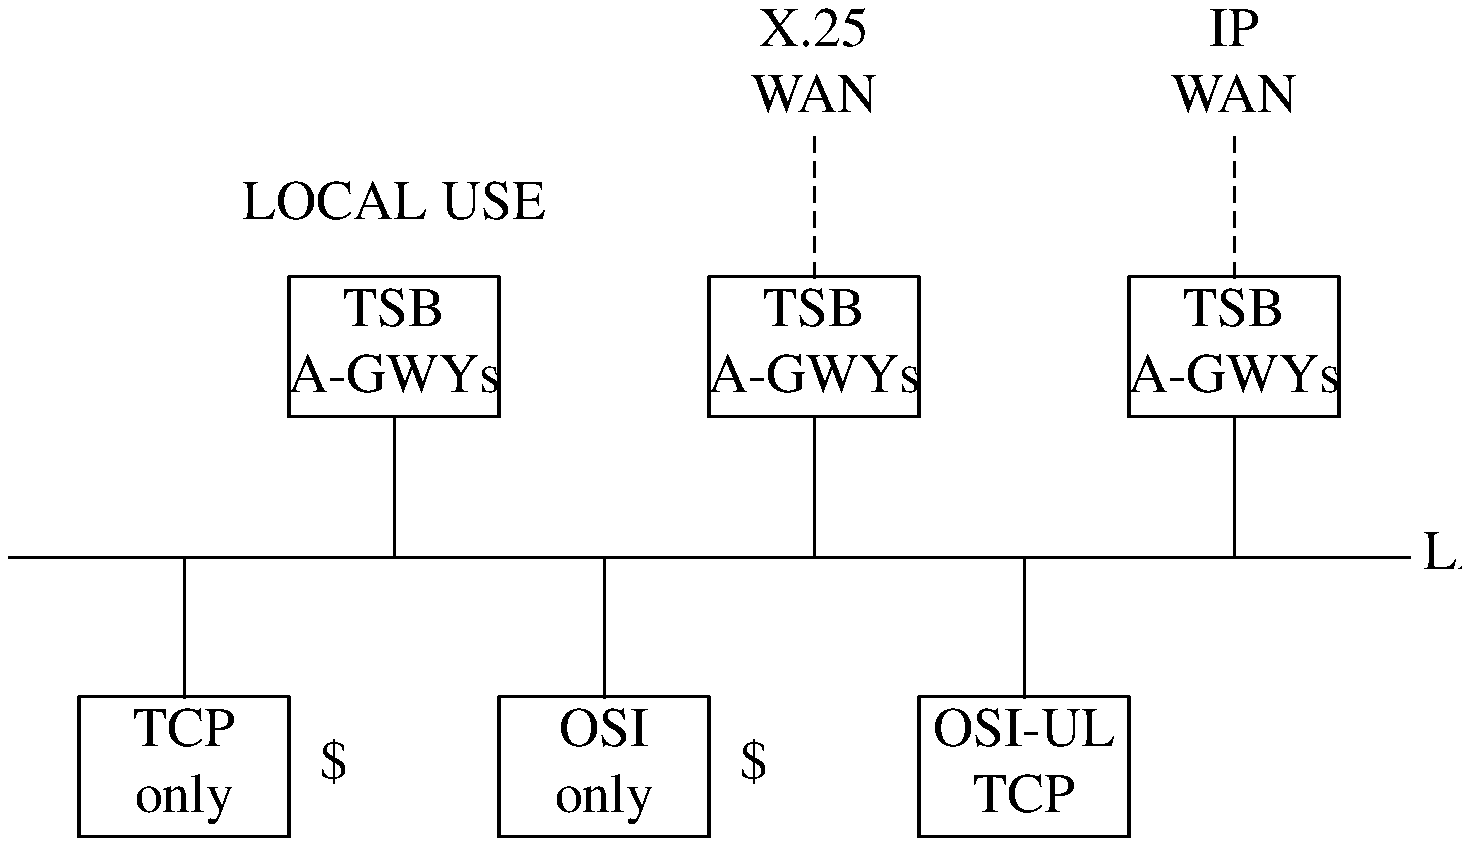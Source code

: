 .PS 7.0i
.ps 20
## figure T-17
B1:	box "TCP" "" "only"
	line up from B1.n
	box invis "$\cdots$" with .w at B1.e
B2:	box with .w at (B1.e.x+boxwid, B1.e.y) "OSI" "" "only"
	line up from B2.n
	box invis "$\cdots$" with .w at B2.e
B3:	box with .w at (B2.e.x+boxwid, B2.e.y) "OSI-UL" "" "TCP"
	line up from B3.n
B4:	box with .sw at (B1.ne.x, B1.ne.y+lineht*2) "TSB" "" "A-GWYs"
	line down from B4.s
	box invis "LOCAL USE" with .s at B4.n
B5:	box with .w at (B4.e.x+boxwid, B4.e.y) "TSB" "" "A-GWYs"
	line down from B5.s
	line up dashed from B5.n
	box invis with .s at (B5.n.x, B5.n.y+lineht) "X.25" "" "WAN"
B6:	box with .w at (B5.e.x+boxwid, B5.e.y) "TSB" "" "A-GWYs"
	line down from B6.s
	line up dashed from B6.n
	box invis with .s at (B6.n.x, B6.n.y+lineht) "IP" "" "WAN"
##
	line from (B1.w.x-linewid/2, B1.n.y+lineht) \
	     to   (B6.e.x+linewid/2, B6.s.y-lineht)
	move to (B6.e.x+linewid/2, B6.s.y-lineht); "\ LAN" ljust
##
##
.PE
